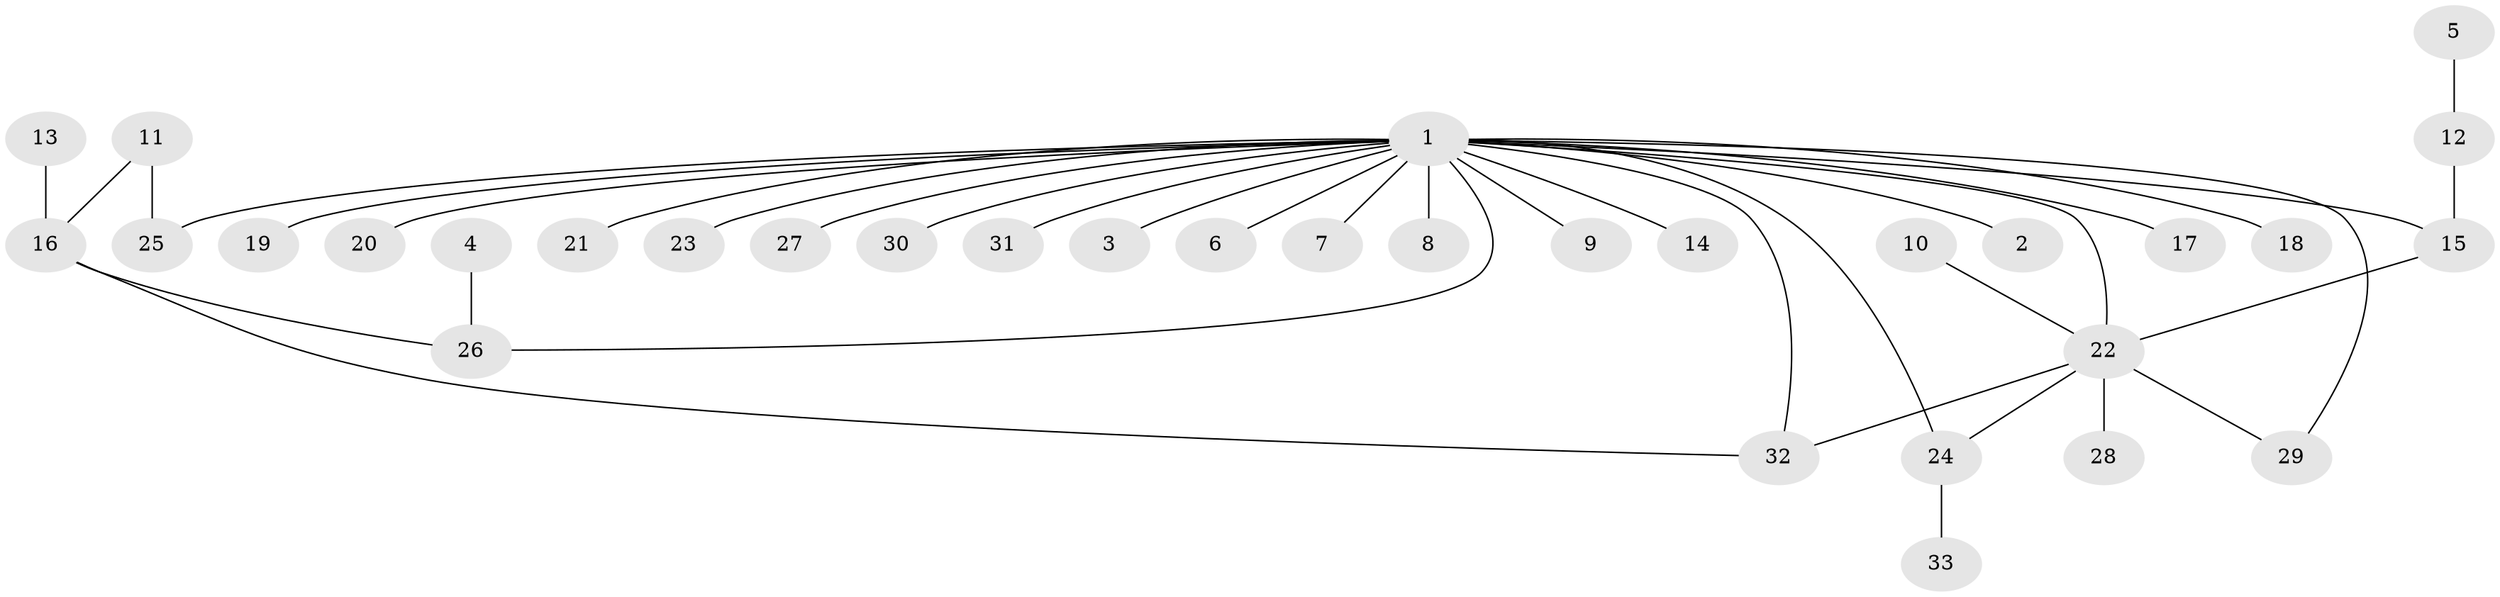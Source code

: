 // original degree distribution, {17: 0.016129032258064516, 16: 0.016129032258064516, 2: 0.25806451612903225, 9: 0.016129032258064516, 4: 0.04838709677419355, 1: 0.46774193548387094, 5: 0.016129032258064516, 3: 0.16129032258064516}
// Generated by graph-tools (version 1.1) at 2025/25/03/09/25 03:25:56]
// undirected, 33 vertices, 38 edges
graph export_dot {
graph [start="1"]
  node [color=gray90,style=filled];
  1;
  2;
  3;
  4;
  5;
  6;
  7;
  8;
  9;
  10;
  11;
  12;
  13;
  14;
  15;
  16;
  17;
  18;
  19;
  20;
  21;
  22;
  23;
  24;
  25;
  26;
  27;
  28;
  29;
  30;
  31;
  32;
  33;
  1 -- 2 [weight=1.0];
  1 -- 3 [weight=1.0];
  1 -- 6 [weight=2.0];
  1 -- 7 [weight=1.0];
  1 -- 8 [weight=2.0];
  1 -- 9 [weight=1.0];
  1 -- 14 [weight=1.0];
  1 -- 15 [weight=2.0];
  1 -- 17 [weight=1.0];
  1 -- 18 [weight=1.0];
  1 -- 19 [weight=1.0];
  1 -- 20 [weight=1.0];
  1 -- 21 [weight=1.0];
  1 -- 22 [weight=3.0];
  1 -- 23 [weight=1.0];
  1 -- 24 [weight=1.0];
  1 -- 25 [weight=2.0];
  1 -- 26 [weight=1.0];
  1 -- 27 [weight=1.0];
  1 -- 29 [weight=1.0];
  1 -- 30 [weight=2.0];
  1 -- 31 [weight=1.0];
  1 -- 32 [weight=2.0];
  4 -- 26 [weight=1.0];
  5 -- 12 [weight=1.0];
  10 -- 22 [weight=1.0];
  11 -- 16 [weight=1.0];
  11 -- 25 [weight=1.0];
  12 -- 15 [weight=1.0];
  13 -- 16 [weight=1.0];
  15 -- 22 [weight=1.0];
  16 -- 26 [weight=1.0];
  16 -- 32 [weight=1.0];
  22 -- 24 [weight=1.0];
  22 -- 28 [weight=1.0];
  22 -- 29 [weight=1.0];
  22 -- 32 [weight=1.0];
  24 -- 33 [weight=1.0];
}
